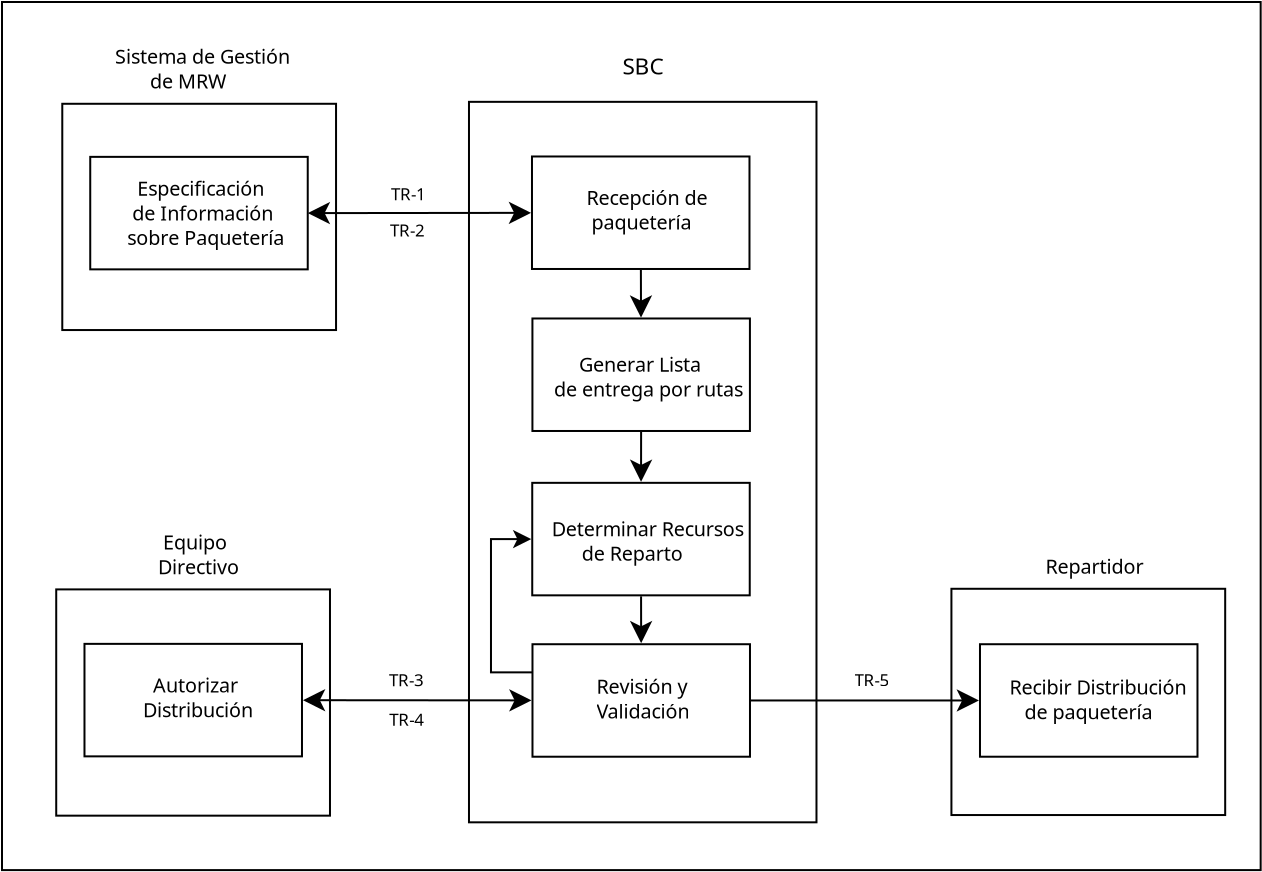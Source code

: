 <?xml version="1.0" encoding="UTF-8"?>
<dia:diagram xmlns:dia="http://www.lysator.liu.se/~alla/dia/">
  <dia:layer name="Fondo" visible="true" active="true">
    <dia:object type="Flowchart - Box" version="0" id="O0">
      <dia:attribute name="obj_pos">
        <dia:point val="18.251,9.67"/>
      </dia:attribute>
      <dia:attribute name="obj_bb">
        <dia:rectangle val="18.201,9.62;81.233,53.125"/>
      </dia:attribute>
      <dia:attribute name="elem_corner">
        <dia:point val="18.251,9.67"/>
      </dia:attribute>
      <dia:attribute name="elem_width">
        <dia:real val="62.933"/>
      </dia:attribute>
      <dia:attribute name="elem_height">
        <dia:real val="43.405"/>
      </dia:attribute>
      <dia:attribute name="show_background">
        <dia:boolean val="true"/>
      </dia:attribute>
      <dia:attribute name="padding">
        <dia:real val="0.5"/>
      </dia:attribute>
      <dia:attribute name="text">
        <dia:composite type="text">
          <dia:attribute name="string">
            <dia:string>##</dia:string>
          </dia:attribute>
          <dia:attribute name="font">
            <dia:font family="sans" style="0" name="Helvetica"/>
          </dia:attribute>
          <dia:attribute name="height">
            <dia:real val="0.8"/>
          </dia:attribute>
          <dia:attribute name="pos">
            <dia:point val="49.717,31.567"/>
          </dia:attribute>
          <dia:attribute name="color">
            <dia:color val="#000000"/>
          </dia:attribute>
          <dia:attribute name="alignment">
            <dia:enum val="1"/>
          </dia:attribute>
        </dia:composite>
      </dia:attribute>
    </dia:object>
    <dia:object type="Flowchart - Box" version="0" id="O1">
      <dia:attribute name="obj_pos">
        <dia:point val="65.722,39.009"/>
      </dia:attribute>
      <dia:attribute name="obj_bb">
        <dia:rectangle val="65.671,38.959;79.459,50.371"/>
      </dia:attribute>
      <dia:attribute name="elem_corner">
        <dia:point val="65.722,39.009"/>
      </dia:attribute>
      <dia:attribute name="elem_width">
        <dia:real val="13.688"/>
      </dia:attribute>
      <dia:attribute name="elem_height">
        <dia:real val="11.313"/>
      </dia:attribute>
      <dia:attribute name="show_background">
        <dia:boolean val="true"/>
      </dia:attribute>
      <dia:attribute name="padding">
        <dia:real val="0.5"/>
      </dia:attribute>
      <dia:attribute name="text">
        <dia:composite type="text">
          <dia:attribute name="string">
            <dia:string>##</dia:string>
          </dia:attribute>
          <dia:attribute name="font">
            <dia:font family="sans" style="0" name="Helvetica"/>
          </dia:attribute>
          <dia:attribute name="height">
            <dia:real val="0.8"/>
          </dia:attribute>
          <dia:attribute name="pos">
            <dia:point val="72.565,44.86"/>
          </dia:attribute>
          <dia:attribute name="color">
            <dia:color val="#000000"/>
          </dia:attribute>
          <dia:attribute name="alignment">
            <dia:enum val="1"/>
          </dia:attribute>
        </dia:composite>
      </dia:attribute>
    </dia:object>
    <dia:object type="Flowchart - Box" version="0" id="O2">
      <dia:attribute name="obj_pos">
        <dia:point val="20.962,39.04"/>
      </dia:attribute>
      <dia:attribute name="obj_bb">
        <dia:rectangle val="20.912,38.99;34.7,50.403"/>
      </dia:attribute>
      <dia:attribute name="elem_corner">
        <dia:point val="20.962,39.04"/>
      </dia:attribute>
      <dia:attribute name="elem_width">
        <dia:real val="13.688"/>
      </dia:attribute>
      <dia:attribute name="elem_height">
        <dia:real val="11.313"/>
      </dia:attribute>
      <dia:attribute name="show_background">
        <dia:boolean val="true"/>
      </dia:attribute>
      <dia:attribute name="padding">
        <dia:real val="0.5"/>
      </dia:attribute>
      <dia:attribute name="text">
        <dia:composite type="text">
          <dia:attribute name="string">
            <dia:string>##</dia:string>
          </dia:attribute>
          <dia:attribute name="font">
            <dia:font family="sans" style="0" name="Helvetica"/>
          </dia:attribute>
          <dia:attribute name="height">
            <dia:real val="0.8"/>
          </dia:attribute>
          <dia:attribute name="pos">
            <dia:point val="27.806,44.891"/>
          </dia:attribute>
          <dia:attribute name="color">
            <dia:color val="#000000"/>
          </dia:attribute>
          <dia:attribute name="alignment">
            <dia:enum val="1"/>
          </dia:attribute>
        </dia:composite>
      </dia:attribute>
    </dia:object>
    <dia:object type="Flowchart - Box" version="0" id="O3">
      <dia:attribute name="obj_pos">
        <dia:point val="21.265,14.759"/>
      </dia:attribute>
      <dia:attribute name="obj_bb">
        <dia:rectangle val="21.215,14.709;35.003,26.121"/>
      </dia:attribute>
      <dia:attribute name="elem_corner">
        <dia:point val="21.265,14.759"/>
      </dia:attribute>
      <dia:attribute name="elem_width">
        <dia:real val="13.688"/>
      </dia:attribute>
      <dia:attribute name="elem_height">
        <dia:real val="11.313"/>
      </dia:attribute>
      <dia:attribute name="show_background">
        <dia:boolean val="true"/>
      </dia:attribute>
      <dia:attribute name="padding">
        <dia:real val="0.5"/>
      </dia:attribute>
      <dia:attribute name="text">
        <dia:composite type="text">
          <dia:attribute name="string">
            <dia:string>##</dia:string>
          </dia:attribute>
          <dia:attribute name="font">
            <dia:font family="sans" style="0" name="Helvetica"/>
          </dia:attribute>
          <dia:attribute name="height">
            <dia:real val="0.8"/>
          </dia:attribute>
          <dia:attribute name="pos">
            <dia:point val="28.109,20.61"/>
          </dia:attribute>
          <dia:attribute name="color">
            <dia:color val="#000000"/>
          </dia:attribute>
          <dia:attribute name="alignment">
            <dia:enum val="1"/>
          </dia:attribute>
        </dia:composite>
      </dia:attribute>
    </dia:object>
    <dia:object type="Flowchart - Box" version="0" id="O4">
      <dia:attribute name="obj_pos">
        <dia:point val="41.6,14.662"/>
      </dia:attribute>
      <dia:attribute name="obj_bb">
        <dia:rectangle val="41.55,14.613;59.025,50.736"/>
      </dia:attribute>
      <dia:attribute name="elem_corner">
        <dia:point val="41.6,14.662"/>
      </dia:attribute>
      <dia:attribute name="elem_width">
        <dia:real val="17.375"/>
      </dia:attribute>
      <dia:attribute name="elem_height">
        <dia:real val="36.024"/>
      </dia:attribute>
      <dia:attribute name="show_background">
        <dia:boolean val="true"/>
      </dia:attribute>
      <dia:attribute name="padding">
        <dia:real val="0.5"/>
      </dia:attribute>
      <dia:attribute name="text">
        <dia:composite type="text">
          <dia:attribute name="string">
            <dia:string>##</dia:string>
          </dia:attribute>
          <dia:attribute name="font">
            <dia:font family="sans" style="0" name="Helvetica"/>
          </dia:attribute>
          <dia:attribute name="height">
            <dia:real val="0.8"/>
          </dia:attribute>
          <dia:attribute name="pos">
            <dia:point val="50.288,32.87"/>
          </dia:attribute>
          <dia:attribute name="color">
            <dia:color val="#000000"/>
          </dia:attribute>
          <dia:attribute name="alignment">
            <dia:enum val="1"/>
          </dia:attribute>
        </dia:composite>
      </dia:attribute>
    </dia:object>
    <dia:object type="Flowchart - Box" version="0" id="O5">
      <dia:attribute name="obj_pos">
        <dia:point val="22.663,17.413"/>
      </dia:attribute>
      <dia:attribute name="obj_bb">
        <dia:rectangle val="22.613,17.363;33.587,23.087"/>
      </dia:attribute>
      <dia:attribute name="elem_corner">
        <dia:point val="22.663,17.413"/>
      </dia:attribute>
      <dia:attribute name="elem_width">
        <dia:real val="10.875"/>
      </dia:attribute>
      <dia:attribute name="elem_height">
        <dia:real val="5.625"/>
      </dia:attribute>
      <dia:attribute name="show_background">
        <dia:boolean val="true"/>
      </dia:attribute>
      <dia:attribute name="padding">
        <dia:real val="0.5"/>
      </dia:attribute>
      <dia:attribute name="text">
        <dia:composite type="text">
          <dia:attribute name="string">
            <dia:string>##</dia:string>
          </dia:attribute>
          <dia:attribute name="font">
            <dia:font family="sans" style="0" name="Helvetica"/>
          </dia:attribute>
          <dia:attribute name="height">
            <dia:real val="0.8"/>
          </dia:attribute>
          <dia:attribute name="pos">
            <dia:point val="28.1,20.42"/>
          </dia:attribute>
          <dia:attribute name="color">
            <dia:color val="#000000"/>
          </dia:attribute>
          <dia:attribute name="alignment">
            <dia:enum val="1"/>
          </dia:attribute>
        </dia:composite>
      </dia:attribute>
    </dia:object>
    <dia:object type="Flowchart - Box" version="0" id="O6">
      <dia:attribute name="obj_pos">
        <dia:point val="22.375,41.763"/>
      </dia:attribute>
      <dia:attribute name="obj_bb">
        <dia:rectangle val="22.325,41.712;33.3,47.438"/>
      </dia:attribute>
      <dia:attribute name="elem_corner">
        <dia:point val="22.375,41.763"/>
      </dia:attribute>
      <dia:attribute name="elem_width">
        <dia:real val="10.875"/>
      </dia:attribute>
      <dia:attribute name="elem_height">
        <dia:real val="5.625"/>
      </dia:attribute>
      <dia:attribute name="show_background">
        <dia:boolean val="true"/>
      </dia:attribute>
      <dia:attribute name="padding">
        <dia:real val="0.5"/>
      </dia:attribute>
      <dia:attribute name="text">
        <dia:composite type="text">
          <dia:attribute name="string">
            <dia:string>##</dia:string>
          </dia:attribute>
          <dia:attribute name="font">
            <dia:font family="sans" style="0" name="Helvetica"/>
          </dia:attribute>
          <dia:attribute name="height">
            <dia:real val="0.8"/>
          </dia:attribute>
          <dia:attribute name="pos">
            <dia:point val="27.812,44.77"/>
          </dia:attribute>
          <dia:attribute name="color">
            <dia:color val="#000000"/>
          </dia:attribute>
          <dia:attribute name="alignment">
            <dia:enum val="1"/>
          </dia:attribute>
        </dia:composite>
      </dia:attribute>
    </dia:object>
    <dia:object type="Flowchart - Box" version="0" id="O7">
      <dia:attribute name="obj_pos">
        <dia:point val="67.15,41.781"/>
      </dia:attribute>
      <dia:attribute name="obj_bb">
        <dia:rectangle val="67.1,41.731;78.075,47.456"/>
      </dia:attribute>
      <dia:attribute name="elem_corner">
        <dia:point val="67.15,41.781"/>
      </dia:attribute>
      <dia:attribute name="elem_width">
        <dia:real val="10.875"/>
      </dia:attribute>
      <dia:attribute name="elem_height">
        <dia:real val="5.625"/>
      </dia:attribute>
      <dia:attribute name="show_background">
        <dia:boolean val="true"/>
      </dia:attribute>
      <dia:attribute name="padding">
        <dia:real val="0.5"/>
      </dia:attribute>
      <dia:attribute name="text">
        <dia:composite type="text">
          <dia:attribute name="string">
            <dia:string>##</dia:string>
          </dia:attribute>
          <dia:attribute name="font">
            <dia:font family="sans" style="0" name="Helvetica"/>
          </dia:attribute>
          <dia:attribute name="height">
            <dia:real val="0.8"/>
          </dia:attribute>
          <dia:attribute name="pos">
            <dia:point val="72.588,44.789"/>
          </dia:attribute>
          <dia:attribute name="color">
            <dia:color val="#000000"/>
          </dia:attribute>
          <dia:attribute name="alignment">
            <dia:enum val="1"/>
          </dia:attribute>
        </dia:composite>
      </dia:attribute>
    </dia:object>
    <dia:object type="Flowchart - Box" version="0" id="O8">
      <dia:attribute name="obj_pos">
        <dia:point val="44.775,41.781"/>
      </dia:attribute>
      <dia:attribute name="obj_bb">
        <dia:rectangle val="44.725,41.731;55.7,47.456"/>
      </dia:attribute>
      <dia:attribute name="elem_corner">
        <dia:point val="44.775,41.781"/>
      </dia:attribute>
      <dia:attribute name="elem_width">
        <dia:real val="10.875"/>
      </dia:attribute>
      <dia:attribute name="elem_height">
        <dia:real val="5.625"/>
      </dia:attribute>
      <dia:attribute name="show_background">
        <dia:boolean val="true"/>
      </dia:attribute>
      <dia:attribute name="padding">
        <dia:real val="0.5"/>
      </dia:attribute>
      <dia:attribute name="text">
        <dia:composite type="text">
          <dia:attribute name="string">
            <dia:string>##</dia:string>
          </dia:attribute>
          <dia:attribute name="font">
            <dia:font family="sans" style="0" name="Helvetica"/>
          </dia:attribute>
          <dia:attribute name="height">
            <dia:real val="0.8"/>
          </dia:attribute>
          <dia:attribute name="pos">
            <dia:point val="50.212,44.789"/>
          </dia:attribute>
          <dia:attribute name="color">
            <dia:color val="#000000"/>
          </dia:attribute>
          <dia:attribute name="alignment">
            <dia:enum val="1"/>
          </dia:attribute>
        </dia:composite>
      </dia:attribute>
    </dia:object>
    <dia:object type="Flowchart - Box" version="0" id="O9">
      <dia:attribute name="obj_pos">
        <dia:point val="44.763,33.712"/>
      </dia:attribute>
      <dia:attribute name="obj_bb">
        <dia:rectangle val="44.712,33.663;55.688,39.388"/>
      </dia:attribute>
      <dia:attribute name="elem_corner">
        <dia:point val="44.763,33.712"/>
      </dia:attribute>
      <dia:attribute name="elem_width">
        <dia:real val="10.875"/>
      </dia:attribute>
      <dia:attribute name="elem_height">
        <dia:real val="5.625"/>
      </dia:attribute>
      <dia:attribute name="show_background">
        <dia:boolean val="true"/>
      </dia:attribute>
      <dia:attribute name="padding">
        <dia:real val="0.5"/>
      </dia:attribute>
      <dia:attribute name="text">
        <dia:composite type="text">
          <dia:attribute name="string">
            <dia:string>##</dia:string>
          </dia:attribute>
          <dia:attribute name="font">
            <dia:font family="sans" style="0" name="Helvetica"/>
          </dia:attribute>
          <dia:attribute name="height">
            <dia:real val="0.8"/>
          </dia:attribute>
          <dia:attribute name="pos">
            <dia:point val="50.2,36.72"/>
          </dia:attribute>
          <dia:attribute name="color">
            <dia:color val="#000000"/>
          </dia:attribute>
          <dia:attribute name="alignment">
            <dia:enum val="1"/>
          </dia:attribute>
        </dia:composite>
      </dia:attribute>
    </dia:object>
    <dia:object type="Flowchart - Box" version="0" id="O10">
      <dia:attribute name="obj_pos">
        <dia:point val="44.75,17.394"/>
      </dia:attribute>
      <dia:attribute name="obj_bb">
        <dia:rectangle val="44.7,17.344;55.675,23.069"/>
      </dia:attribute>
      <dia:attribute name="elem_corner">
        <dia:point val="44.75,17.394"/>
      </dia:attribute>
      <dia:attribute name="elem_width">
        <dia:real val="10.875"/>
      </dia:attribute>
      <dia:attribute name="elem_height">
        <dia:real val="5.625"/>
      </dia:attribute>
      <dia:attribute name="show_background">
        <dia:boolean val="true"/>
      </dia:attribute>
      <dia:attribute name="padding">
        <dia:real val="0.5"/>
      </dia:attribute>
      <dia:attribute name="text">
        <dia:composite type="text">
          <dia:attribute name="string">
            <dia:string>##</dia:string>
          </dia:attribute>
          <dia:attribute name="font">
            <dia:font family="sans" style="0" name="Helvetica"/>
          </dia:attribute>
          <dia:attribute name="height">
            <dia:real val="0.8"/>
          </dia:attribute>
          <dia:attribute name="pos">
            <dia:point val="50.188,20.401"/>
          </dia:attribute>
          <dia:attribute name="color">
            <dia:color val="#000000"/>
          </dia:attribute>
          <dia:attribute name="alignment">
            <dia:enum val="1"/>
          </dia:attribute>
        </dia:composite>
      </dia:attribute>
    </dia:object>
    <dia:object type="Standard - Line" version="0" id="O11">
      <dia:attribute name="obj_pos">
        <dia:point val="33.538,20.225"/>
      </dia:attribute>
      <dia:attribute name="obj_bb">
        <dia:rectangle val="33.487,19.652;44.754,20.785"/>
      </dia:attribute>
      <dia:attribute name="conn_endpoints">
        <dia:point val="33.538,20.225"/>
        <dia:point val="44.704,20.212"/>
      </dia:attribute>
      <dia:attribute name="numcp">
        <dia:int val="1"/>
      </dia:attribute>
      <dia:attribute name="start_arrow">
        <dia:enum val="22"/>
      </dia:attribute>
      <dia:attribute name="start_arrow_length">
        <dia:real val="0.9"/>
      </dia:attribute>
      <dia:attribute name="start_arrow_width">
        <dia:real val="0.9"/>
      </dia:attribute>
      <dia:attribute name="end_arrow">
        <dia:enum val="22"/>
      </dia:attribute>
      <dia:attribute name="end_arrow_length">
        <dia:real val="0.9"/>
      </dia:attribute>
      <dia:attribute name="end_arrow_width">
        <dia:real val="0.9"/>
      </dia:attribute>
      <dia:connections>
        <dia:connection handle="0" to="O5" connection="8"/>
        <dia:connection handle="1" to="O10" connection="16"/>
      </dia:connections>
    </dia:object>
    <dia:object type="Standard - Line" version="0" id="O12">
      <dia:attribute name="obj_pos">
        <dia:point val="44.726,44.589"/>
      </dia:attribute>
      <dia:attribute name="obj_bb">
        <dia:rectangle val="33.249,44.019;44.776,45.15"/>
      </dia:attribute>
      <dia:attribute name="conn_endpoints">
        <dia:point val="44.726,44.589"/>
        <dia:point val="33.299,44.58"/>
      </dia:attribute>
      <dia:attribute name="numcp">
        <dia:int val="1"/>
      </dia:attribute>
      <dia:attribute name="start_arrow">
        <dia:enum val="22"/>
      </dia:attribute>
      <dia:attribute name="start_arrow_length">
        <dia:real val="0.9"/>
      </dia:attribute>
      <dia:attribute name="start_arrow_width">
        <dia:real val="0.9"/>
      </dia:attribute>
      <dia:attribute name="end_arrow">
        <dia:enum val="22"/>
      </dia:attribute>
      <dia:attribute name="end_arrow_length">
        <dia:real val="0.9"/>
      </dia:attribute>
      <dia:attribute name="end_arrow_width">
        <dia:real val="0.9"/>
      </dia:attribute>
      <dia:connections>
        <dia:connection handle="0" to="O8" connection="16"/>
        <dia:connection handle="1" to="O6" connection="16"/>
      </dia:connections>
    </dia:object>
    <dia:object type="Standard - Line" version="0" id="O13">
      <dia:attribute name="obj_pos">
        <dia:point val="55.7,44.594"/>
      </dia:attribute>
      <dia:attribute name="obj_bb">
        <dia:rectangle val="55.65,44.032;67.212,45.156"/>
      </dia:attribute>
      <dia:attribute name="conn_endpoints">
        <dia:point val="55.7,44.594"/>
        <dia:point val="67.1,44.594"/>
      </dia:attribute>
      <dia:attribute name="numcp">
        <dia:int val="1"/>
      </dia:attribute>
      <dia:attribute name="end_arrow">
        <dia:enum val="22"/>
      </dia:attribute>
      <dia:attribute name="end_arrow_length">
        <dia:real val="0.9"/>
      </dia:attribute>
      <dia:attribute name="end_arrow_width">
        <dia:real val="0.9"/>
      </dia:attribute>
      <dia:connections>
        <dia:connection handle="0" to="O8" connection="16"/>
        <dia:connection handle="1" to="O7" connection="16"/>
      </dia:connections>
    </dia:object>
    <dia:object type="Standard - Text" version="1" id="O14">
      <dia:attribute name="obj_pos">
        <dia:point val="49.717,31.372"/>
      </dia:attribute>
      <dia:attribute name="obj_bb">
        <dia:rectangle val="49.717,30.777;49.717,31.522"/>
      </dia:attribute>
      <dia:attribute name="text">
        <dia:composite type="text">
          <dia:attribute name="string">
            <dia:string>##</dia:string>
          </dia:attribute>
          <dia:attribute name="font">
            <dia:font family="sans" style="0" name="Helvetica"/>
          </dia:attribute>
          <dia:attribute name="height">
            <dia:real val="0.8"/>
          </dia:attribute>
          <dia:attribute name="pos">
            <dia:point val="49.717,31.372"/>
          </dia:attribute>
          <dia:attribute name="color">
            <dia:color val="#000000"/>
          </dia:attribute>
          <dia:attribute name="alignment">
            <dia:enum val="0"/>
          </dia:attribute>
        </dia:composite>
      </dia:attribute>
      <dia:attribute name="valign">
        <dia:enum val="3"/>
      </dia:attribute>
      <dia:connections>
        <dia:connection handle="0" to="O0" connection="16"/>
      </dia:connections>
    </dia:object>
    <dia:object type="Standard - Text" version="1" id="O15">
      <dia:attribute name="obj_pos">
        <dia:point val="37.707,19.577"/>
      </dia:attribute>
      <dia:attribute name="obj_bb">
        <dia:rectangle val="37.707,18.79;39.66,19.777"/>
      </dia:attribute>
      <dia:attribute name="text">
        <dia:composite type="text">
          <dia:attribute name="string">
            <dia:string>#TR-1#</dia:string>
          </dia:attribute>
          <dia:attribute name="font">
            <dia:font family="sans" style="0" name="Helvetica"/>
          </dia:attribute>
          <dia:attribute name="height">
            <dia:real val="1.058"/>
          </dia:attribute>
          <dia:attribute name="pos">
            <dia:point val="37.707,19.577"/>
          </dia:attribute>
          <dia:attribute name="color">
            <dia:color val="#000000"/>
          </dia:attribute>
          <dia:attribute name="alignment">
            <dia:enum val="0"/>
          </dia:attribute>
        </dia:composite>
      </dia:attribute>
      <dia:attribute name="valign">
        <dia:enum val="3"/>
      </dia:attribute>
    </dia:object>
    <dia:object type="Standard - Text" version="1" id="O16">
      <dia:attribute name="obj_pos">
        <dia:point val="37.645,21.39"/>
      </dia:attribute>
      <dia:attribute name="obj_bb">
        <dia:rectangle val="37.645,20.602;39.597,21.59"/>
      </dia:attribute>
      <dia:attribute name="text">
        <dia:composite type="text">
          <dia:attribute name="string">
            <dia:string>#TR-2#</dia:string>
          </dia:attribute>
          <dia:attribute name="font">
            <dia:font family="sans" style="0" name="Helvetica"/>
          </dia:attribute>
          <dia:attribute name="height">
            <dia:real val="1.058"/>
          </dia:attribute>
          <dia:attribute name="pos">
            <dia:point val="37.645,21.39"/>
          </dia:attribute>
          <dia:attribute name="color">
            <dia:color val="#000000"/>
          </dia:attribute>
          <dia:attribute name="alignment">
            <dia:enum val="0"/>
          </dia:attribute>
        </dia:composite>
      </dia:attribute>
      <dia:attribute name="valign">
        <dia:enum val="3"/>
      </dia:attribute>
    </dia:object>
    <dia:object type="Standard - Text" version="1" id="O17">
      <dia:attribute name="obj_pos">
        <dia:point val="37.607,43.887"/>
      </dia:attribute>
      <dia:attribute name="obj_bb">
        <dia:rectangle val="37.607,43.099;39.56,44.087"/>
      </dia:attribute>
      <dia:attribute name="text">
        <dia:composite type="text">
          <dia:attribute name="string">
            <dia:string>#TR-3#</dia:string>
          </dia:attribute>
          <dia:attribute name="font">
            <dia:font family="sans" style="0" name="Helvetica"/>
          </dia:attribute>
          <dia:attribute name="height">
            <dia:real val="1.058"/>
          </dia:attribute>
          <dia:attribute name="pos">
            <dia:point val="37.607,43.887"/>
          </dia:attribute>
          <dia:attribute name="color">
            <dia:color val="#000000"/>
          </dia:attribute>
          <dia:attribute name="alignment">
            <dia:enum val="0"/>
          </dia:attribute>
        </dia:composite>
      </dia:attribute>
      <dia:attribute name="valign">
        <dia:enum val="3"/>
      </dia:attribute>
    </dia:object>
    <dia:object type="Standard - Text" version="1" id="O18">
      <dia:attribute name="obj_pos">
        <dia:point val="37.617,45.855"/>
      </dia:attribute>
      <dia:attribute name="obj_bb">
        <dia:rectangle val="37.617,45.068;39.569,46.055"/>
      </dia:attribute>
      <dia:attribute name="text">
        <dia:composite type="text">
          <dia:attribute name="string">
            <dia:string>#TR-4#</dia:string>
          </dia:attribute>
          <dia:attribute name="font">
            <dia:font family="sans" style="0" name="Helvetica"/>
          </dia:attribute>
          <dia:attribute name="height">
            <dia:real val="1.058"/>
          </dia:attribute>
          <dia:attribute name="pos">
            <dia:point val="37.617,45.855"/>
          </dia:attribute>
          <dia:attribute name="color">
            <dia:color val="#000000"/>
          </dia:attribute>
          <dia:attribute name="alignment">
            <dia:enum val="0"/>
          </dia:attribute>
        </dia:composite>
      </dia:attribute>
      <dia:attribute name="valign">
        <dia:enum val="3"/>
      </dia:attribute>
    </dia:object>
    <dia:object type="Standard - Text" version="1" id="O19">
      <dia:attribute name="obj_pos">
        <dia:point val="60.876,43.887"/>
      </dia:attribute>
      <dia:attribute name="obj_bb">
        <dia:rectangle val="60.876,43.099;62.828,44.087"/>
      </dia:attribute>
      <dia:attribute name="text">
        <dia:composite type="text">
          <dia:attribute name="string">
            <dia:string>#TR-5#</dia:string>
          </dia:attribute>
          <dia:attribute name="font">
            <dia:font family="sans" style="0" name="Helvetica"/>
          </dia:attribute>
          <dia:attribute name="height">
            <dia:real val="1.058"/>
          </dia:attribute>
          <dia:attribute name="pos">
            <dia:point val="60.876,43.887"/>
          </dia:attribute>
          <dia:attribute name="color">
            <dia:color val="#000000"/>
          </dia:attribute>
          <dia:attribute name="alignment">
            <dia:enum val="0"/>
          </dia:attribute>
        </dia:composite>
      </dia:attribute>
      <dia:attribute name="valign">
        <dia:enum val="3"/>
      </dia:attribute>
    </dia:object>
    <dia:object type="Standard - Text" version="1" id="O20">
      <dia:attribute name="obj_pos">
        <dia:point val="24.51,19.355"/>
      </dia:attribute>
      <dia:attribute name="obj_bb">
        <dia:rectangle val="24.51,18.438;32.925,22.057"/>
      </dia:attribute>
      <dia:attribute name="text">
        <dia:composite type="text">
          <dia:attribute name="string">
            <dia:string>#  Especificación 
 de Información 
sobre Paquetería#</dia:string>
          </dia:attribute>
          <dia:attribute name="font">
            <dia:font family="sans" style="0" name="Helvetica"/>
          </dia:attribute>
          <dia:attribute name="height">
            <dia:real val="1.235"/>
          </dia:attribute>
          <dia:attribute name="pos">
            <dia:point val="24.51,19.355"/>
          </dia:attribute>
          <dia:attribute name="color">
            <dia:color val="#000000"/>
          </dia:attribute>
          <dia:attribute name="alignment">
            <dia:enum val="0"/>
          </dia:attribute>
        </dia:composite>
      </dia:attribute>
      <dia:attribute name="valign">
        <dia:enum val="3"/>
      </dia:attribute>
    </dia:object>
    <dia:object type="Standard - Text" version="1" id="O21">
      <dia:attribute name="obj_pos">
        <dia:point val="46.27,20.137"/>
      </dia:attribute>
      <dia:attribute name="obj_bb">
        <dia:rectangle val="46.27,19.219;46.27,20.369"/>
      </dia:attribute>
      <dia:attribute name="text">
        <dia:composite type="text">
          <dia:attribute name="string">
            <dia:string>##</dia:string>
          </dia:attribute>
          <dia:attribute name="font">
            <dia:font family="sans" style="0" name="Helvetica"/>
          </dia:attribute>
          <dia:attribute name="height">
            <dia:real val="1.235"/>
          </dia:attribute>
          <dia:attribute name="pos">
            <dia:point val="46.27,20.137"/>
          </dia:attribute>
          <dia:attribute name="color">
            <dia:color val="#000000"/>
          </dia:attribute>
          <dia:attribute name="alignment">
            <dia:enum val="0"/>
          </dia:attribute>
        </dia:composite>
      </dia:attribute>
      <dia:attribute name="valign">
        <dia:enum val="3"/>
      </dia:attribute>
    </dia:object>
    <dia:object type="Standard - Text" version="1" id="O22">
      <dia:attribute name="obj_pos">
        <dia:point val="46.217,28.73"/>
      </dia:attribute>
      <dia:attribute name="obj_bb">
        <dia:rectangle val="46.217,27.813;46.217,28.963"/>
      </dia:attribute>
      <dia:attribute name="text">
        <dia:composite type="text">
          <dia:attribute name="string">
            <dia:string>##</dia:string>
          </dia:attribute>
          <dia:attribute name="font">
            <dia:font family="sans" style="0" name="Helvetica"/>
          </dia:attribute>
          <dia:attribute name="height">
            <dia:real val="1.235"/>
          </dia:attribute>
          <dia:attribute name="pos">
            <dia:point val="46.217,28.73"/>
          </dia:attribute>
          <dia:attribute name="color">
            <dia:color val="#000000"/>
          </dia:attribute>
          <dia:attribute name="alignment">
            <dia:enum val="0"/>
          </dia:attribute>
        </dia:composite>
      </dia:attribute>
      <dia:attribute name="valign">
        <dia:enum val="3"/>
      </dia:attribute>
    </dia:object>
    <dia:object type="Standard - Text" version="1" id="O23">
      <dia:attribute name="obj_pos">
        <dia:point val="47.976,44.262"/>
      </dia:attribute>
      <dia:attribute name="obj_bb">
        <dia:rectangle val="47.976,43.344;53.086,45.729"/>
      </dia:attribute>
      <dia:attribute name="text">
        <dia:composite type="text">
          <dia:attribute name="string">
            <dia:string>#Revisión y
Validación#</dia:string>
          </dia:attribute>
          <dia:attribute name="font">
            <dia:font family="sans" style="0" name="Helvetica"/>
          </dia:attribute>
          <dia:attribute name="height">
            <dia:real val="1.235"/>
          </dia:attribute>
          <dia:attribute name="pos">
            <dia:point val="47.976,44.262"/>
          </dia:attribute>
          <dia:attribute name="color">
            <dia:color val="#000000"/>
          </dia:attribute>
          <dia:attribute name="alignment">
            <dia:enum val="0"/>
          </dia:attribute>
        </dia:composite>
      </dia:attribute>
      <dia:attribute name="valign">
        <dia:enum val="3"/>
      </dia:attribute>
    </dia:object>
    <dia:object type="Standard - Text" version="1" id="O24">
      <dia:attribute name="obj_pos">
        <dia:point val="26.048,37.043"/>
      </dia:attribute>
      <dia:attribute name="obj_bb">
        <dia:rectangle val="26.048,36.125;30.49,38.51"/>
      </dia:attribute>
      <dia:attribute name="text">
        <dia:composite type="text">
          <dia:attribute name="string">
            <dia:string># Equipo
Directivo#</dia:string>
          </dia:attribute>
          <dia:attribute name="font">
            <dia:font family="sans" style="0" name="Helvetica"/>
          </dia:attribute>
          <dia:attribute name="height">
            <dia:real val="1.235"/>
          </dia:attribute>
          <dia:attribute name="pos">
            <dia:point val="26.048,37.043"/>
          </dia:attribute>
          <dia:attribute name="color">
            <dia:color val="#000000"/>
          </dia:attribute>
          <dia:attribute name="alignment">
            <dia:enum val="0"/>
          </dia:attribute>
        </dia:composite>
      </dia:attribute>
      <dia:attribute name="valign">
        <dia:enum val="3"/>
      </dia:attribute>
    </dia:object>
    <dia:object type="Standard - Text" version="1" id="O25">
      <dia:attribute name="obj_pos">
        <dia:point val="70.432,38.262"/>
      </dia:attribute>
      <dia:attribute name="obj_bb">
        <dia:rectangle val="70.432,37.344;75.662,38.494"/>
      </dia:attribute>
      <dia:attribute name="text">
        <dia:composite type="text">
          <dia:attribute name="string">
            <dia:string>#Repartidor#</dia:string>
          </dia:attribute>
          <dia:attribute name="font">
            <dia:font family="sans" style="0" name="Helvetica"/>
          </dia:attribute>
          <dia:attribute name="height">
            <dia:real val="1.235"/>
          </dia:attribute>
          <dia:attribute name="pos">
            <dia:point val="70.432,38.262"/>
          </dia:attribute>
          <dia:attribute name="color">
            <dia:color val="#000000"/>
          </dia:attribute>
          <dia:attribute name="alignment">
            <dia:enum val="0"/>
          </dia:attribute>
        </dia:composite>
      </dia:attribute>
      <dia:attribute name="valign">
        <dia:enum val="3"/>
      </dia:attribute>
    </dia:object>
    <dia:object type="Standard - Text" version="1" id="O26">
      <dia:attribute name="obj_pos">
        <dia:point val="49.279,13.296"/>
      </dia:attribute>
      <dia:attribute name="obj_bb">
        <dia:rectangle val="49.279,12.246;51.562,13.564"/>
      </dia:attribute>
      <dia:attribute name="text">
        <dia:composite type="text">
          <dia:attribute name="string">
            <dia:string>#SBC#</dia:string>
          </dia:attribute>
          <dia:attribute name="font">
            <dia:font family="sans" style="0" name="Helvetica"/>
          </dia:attribute>
          <dia:attribute name="height">
            <dia:real val="1.411"/>
          </dia:attribute>
          <dia:attribute name="pos">
            <dia:point val="49.279,13.296"/>
          </dia:attribute>
          <dia:attribute name="color">
            <dia:color val="#000000"/>
          </dia:attribute>
          <dia:attribute name="alignment">
            <dia:enum val="0"/>
          </dia:attribute>
        </dia:composite>
      </dia:attribute>
      <dia:attribute name="valign">
        <dia:enum val="3"/>
      </dia:attribute>
    </dia:object>
    <dia:object type="Standard - Text" version="1" id="O27">
      <dia:attribute name="obj_pos">
        <dia:point val="47.471,19.815"/>
      </dia:attribute>
      <dia:attribute name="obj_bb">
        <dia:rectangle val="47.471,18.897;54.139,22.517"/>
      </dia:attribute>
      <dia:attribute name="text">
        <dia:composite type="text">
          <dia:attribute name="string">
            <dia:string>#Recepción de
 paquetería
#</dia:string>
          </dia:attribute>
          <dia:attribute name="font">
            <dia:font family="sans" style="0" name="Helvetica"/>
          </dia:attribute>
          <dia:attribute name="height">
            <dia:real val="1.235"/>
          </dia:attribute>
          <dia:attribute name="pos">
            <dia:point val="47.471,19.815"/>
          </dia:attribute>
          <dia:attribute name="color">
            <dia:color val="#000000"/>
          </dia:attribute>
          <dia:attribute name="alignment">
            <dia:enum val="0"/>
          </dia:attribute>
        </dia:composite>
      </dia:attribute>
      <dia:attribute name="valign">
        <dia:enum val="3"/>
      </dia:attribute>
    </dia:object>
    <dia:object type="Standard - Text" version="1" id="O28">
      <dia:attribute name="obj_pos">
        <dia:point val="23.895,12.762"/>
      </dia:attribute>
      <dia:attribute name="obj_bb">
        <dia:rectangle val="23.895,11.844;33.52,14.229"/>
      </dia:attribute>
      <dia:attribute name="text">
        <dia:composite type="text">
          <dia:attribute name="string">
            <dia:string>#Sistema de Gestión
       de MRW#</dia:string>
          </dia:attribute>
          <dia:attribute name="font">
            <dia:font family="sans" style="0" name="Helvetica"/>
          </dia:attribute>
          <dia:attribute name="height">
            <dia:real val="1.235"/>
          </dia:attribute>
          <dia:attribute name="pos">
            <dia:point val="23.895,12.762"/>
          </dia:attribute>
          <dia:attribute name="color">
            <dia:color val="#000000"/>
          </dia:attribute>
          <dia:attribute name="alignment">
            <dia:enum val="0"/>
          </dia:attribute>
        </dia:composite>
      </dia:attribute>
      <dia:attribute name="valign">
        <dia:enum val="3"/>
      </dia:attribute>
    </dia:object>
    <dia:object type="Standard - Line" version="0" id="O29">
      <dia:attribute name="obj_pos">
        <dia:point val="50.202,25.451"/>
      </dia:attribute>
      <dia:attribute name="obj_bb">
        <dia:rectangle val="49.637,23.012;50.76,25.501"/>
      </dia:attribute>
      <dia:attribute name="conn_endpoints">
        <dia:point val="50.202,25.451"/>
        <dia:point val="50.195,23.062"/>
      </dia:attribute>
      <dia:attribute name="numcp">
        <dia:int val="1"/>
      </dia:attribute>
      <dia:attribute name="start_arrow">
        <dia:enum val="22"/>
      </dia:attribute>
      <dia:attribute name="start_arrow_length">
        <dia:real val="0.9"/>
      </dia:attribute>
      <dia:attribute name="start_arrow_width">
        <dia:real val="0.9"/>
      </dia:attribute>
      <dia:connections>
        <dia:connection handle="0" to="O31" connection="16"/>
        <dia:connection handle="1" to="O10" connection="16"/>
      </dia:connections>
    </dia:object>
    <dia:object type="Standard - Line" version="0" id="O30">
      <dia:attribute name="obj_pos">
        <dia:point val="50.208,41.731"/>
      </dia:attribute>
      <dia:attribute name="obj_bb">
        <dia:rectangle val="49.645,39.338;50.768,41.781"/>
      </dia:attribute>
      <dia:attribute name="conn_endpoints">
        <dia:point val="50.208,41.731"/>
        <dia:point val="50.204,39.388"/>
      </dia:attribute>
      <dia:attribute name="numcp">
        <dia:int val="1"/>
      </dia:attribute>
      <dia:attribute name="start_arrow">
        <dia:enum val="22"/>
      </dia:attribute>
      <dia:attribute name="start_arrow_length">
        <dia:real val="0.9"/>
      </dia:attribute>
      <dia:attribute name="start_arrow_width">
        <dia:real val="0.9"/>
      </dia:attribute>
      <dia:connections>
        <dia:connection handle="0" to="O8" connection="16"/>
        <dia:connection handle="1" to="O9" connection="16"/>
      </dia:connections>
    </dia:object>
    <dia:object type="Flowchart - Box" version="0" id="O31">
      <dia:attribute name="obj_pos">
        <dia:point val="44.772,25.494"/>
      </dia:attribute>
      <dia:attribute name="obj_bb">
        <dia:rectangle val="44.722,25.444;55.697,31.169"/>
      </dia:attribute>
      <dia:attribute name="elem_corner">
        <dia:point val="44.772,25.494"/>
      </dia:attribute>
      <dia:attribute name="elem_width">
        <dia:real val="10.875"/>
      </dia:attribute>
      <dia:attribute name="elem_height">
        <dia:real val="5.625"/>
      </dia:attribute>
      <dia:attribute name="show_background">
        <dia:boolean val="true"/>
      </dia:attribute>
      <dia:attribute name="padding">
        <dia:real val="0.5"/>
      </dia:attribute>
      <dia:attribute name="text">
        <dia:composite type="text">
          <dia:attribute name="string">
            <dia:string>##</dia:string>
          </dia:attribute>
          <dia:attribute name="font">
            <dia:font family="sans" style="0" name="Helvetica"/>
          </dia:attribute>
          <dia:attribute name="height">
            <dia:real val="0.8"/>
          </dia:attribute>
          <dia:attribute name="pos">
            <dia:point val="50.209,28.501"/>
          </dia:attribute>
          <dia:attribute name="color">
            <dia:color val="#000000"/>
          </dia:attribute>
          <dia:attribute name="alignment">
            <dia:enum val="1"/>
          </dia:attribute>
        </dia:composite>
      </dia:attribute>
    </dia:object>
    <dia:object type="Standard - Line" version="0" id="O32">
      <dia:attribute name="obj_pos">
        <dia:point val="50.203,33.663"/>
      </dia:attribute>
      <dia:attribute name="obj_bb">
        <dia:rectangle val="49.643,31.119;50.766,33.713"/>
      </dia:attribute>
      <dia:attribute name="conn_endpoints">
        <dia:point val="50.203,33.663"/>
        <dia:point val="50.206,31.169"/>
      </dia:attribute>
      <dia:attribute name="numcp">
        <dia:int val="1"/>
      </dia:attribute>
      <dia:attribute name="start_arrow">
        <dia:enum val="22"/>
      </dia:attribute>
      <dia:attribute name="start_arrow_length">
        <dia:real val="0.9"/>
      </dia:attribute>
      <dia:attribute name="start_arrow_width">
        <dia:real val="0.9"/>
      </dia:attribute>
      <dia:connections>
        <dia:connection handle="0" to="O9" connection="16"/>
        <dia:connection handle="1" to="O31" connection="16"/>
      </dia:connections>
    </dia:object>
    <dia:object type="Standard - Text" version="1" id="O33">
      <dia:attribute name="obj_pos">
        <dia:point val="45.856,28.159"/>
      </dia:attribute>
      <dia:attribute name="obj_bb">
        <dia:rectangle val="45.856,27.241;56.076,29.626"/>
      </dia:attribute>
      <dia:attribute name="text">
        <dia:composite type="text">
          <dia:attribute name="string">
            <dia:string>#     Generar Lista 
de entrega por rutas#</dia:string>
          </dia:attribute>
          <dia:attribute name="font">
            <dia:font family="sans" style="0" name="Helvetica"/>
          </dia:attribute>
          <dia:attribute name="height">
            <dia:real val="1.235"/>
          </dia:attribute>
          <dia:attribute name="pos">
            <dia:point val="45.856,28.159"/>
          </dia:attribute>
          <dia:attribute name="color">
            <dia:color val="#000000"/>
          </dia:attribute>
          <dia:attribute name="alignment">
            <dia:enum val="0"/>
          </dia:attribute>
        </dia:composite>
      </dia:attribute>
      <dia:attribute name="valign">
        <dia:enum val="3"/>
      </dia:attribute>
    </dia:object>
    <dia:object type="Standard - Text" version="1" id="O34">
      <dia:attribute name="obj_pos">
        <dia:point val="45.74,36.377"/>
      </dia:attribute>
      <dia:attribute name="obj_bb">
        <dia:rectangle val="45.74,35.46;56.195,37.844"/>
      </dia:attribute>
      <dia:attribute name="text">
        <dia:composite type="text">
          <dia:attribute name="string">
            <dia:string>#Determinar Recursos
      de Reparto#</dia:string>
          </dia:attribute>
          <dia:attribute name="font">
            <dia:font family="sans" style="0" name="Helvetica"/>
          </dia:attribute>
          <dia:attribute name="height">
            <dia:real val="1.235"/>
          </dia:attribute>
          <dia:attribute name="pos">
            <dia:point val="45.74,36.377"/>
          </dia:attribute>
          <dia:attribute name="color">
            <dia:color val="#000000"/>
          </dia:attribute>
          <dia:attribute name="alignment">
            <dia:enum val="0"/>
          </dia:attribute>
        </dia:composite>
      </dia:attribute>
      <dia:attribute name="valign">
        <dia:enum val="3"/>
      </dia:attribute>
    </dia:object>
    <dia:object type="Standard - Text" version="1" id="O35">
      <dia:attribute name="obj_pos">
        <dia:point val="25.307,44.199"/>
      </dia:attribute>
      <dia:attribute name="obj_bb">
        <dia:rectangle val="25.307,43.282;31.225,45.666"/>
      </dia:attribute>
      <dia:attribute name="text">
        <dia:composite type="text">
          <dia:attribute name="string">
            <dia:string>#  Autorizar
Distribución#</dia:string>
          </dia:attribute>
          <dia:attribute name="font">
            <dia:font family="sans" style="0" name="Helvetica"/>
          </dia:attribute>
          <dia:attribute name="height">
            <dia:real val="1.235"/>
          </dia:attribute>
          <dia:attribute name="pos">
            <dia:point val="25.307,44.199"/>
          </dia:attribute>
          <dia:attribute name="color">
            <dia:color val="#000000"/>
          </dia:attribute>
          <dia:attribute name="alignment">
            <dia:enum val="0"/>
          </dia:attribute>
        </dia:composite>
      </dia:attribute>
      <dia:attribute name="valign">
        <dia:enum val="3"/>
      </dia:attribute>
    </dia:object>
    <dia:object type="Standard - Text" version="1" id="O36">
      <dia:attribute name="obj_pos">
        <dia:point val="68.629,44.293"/>
      </dia:attribute>
      <dia:attribute name="obj_bb">
        <dia:rectangle val="68.629,43.375;78.279,45.76"/>
      </dia:attribute>
      <dia:attribute name="text">
        <dia:composite type="text">
          <dia:attribute name="string">
            <dia:string>#Recibir Distribución
   de paquetería#</dia:string>
          </dia:attribute>
          <dia:attribute name="font">
            <dia:font family="sans" style="0" name="Helvetica"/>
          </dia:attribute>
          <dia:attribute name="height">
            <dia:real val="1.235"/>
          </dia:attribute>
          <dia:attribute name="pos">
            <dia:point val="68.629,44.293"/>
          </dia:attribute>
          <dia:attribute name="color">
            <dia:color val="#000000"/>
          </dia:attribute>
          <dia:attribute name="alignment">
            <dia:enum val="0"/>
          </dia:attribute>
        </dia:composite>
      </dia:attribute>
      <dia:attribute name="valign">
        <dia:enum val="3"/>
      </dia:attribute>
    </dia:object>
    <dia:object type="Standard - ZigZagLine" version="1" id="O37">
      <dia:attribute name="obj_pos">
        <dia:point val="44.775,43.188"/>
      </dia:attribute>
      <dia:attribute name="obj_bb">
        <dia:rectangle val="42.65,36.063;44.825,43.237"/>
      </dia:attribute>
      <dia:attribute name="orth_points">
        <dia:point val="44.775,43.188"/>
        <dia:point val="42.7,43.188"/>
        <dia:point val="42.7,36.525"/>
        <dia:point val="44.713,36.525"/>
      </dia:attribute>
      <dia:attribute name="orth_orient">
        <dia:enum val="0"/>
        <dia:enum val="1"/>
        <dia:enum val="0"/>
      </dia:attribute>
      <dia:attribute name="autorouting">
        <dia:boolean val="false"/>
      </dia:attribute>
      <dia:attribute name="end_arrow">
        <dia:enum val="22"/>
      </dia:attribute>
      <dia:attribute name="end_arrow_length">
        <dia:real val="0.7"/>
      </dia:attribute>
      <dia:attribute name="end_arrow_width">
        <dia:real val="0.7"/>
      </dia:attribute>
      <dia:connections>
        <dia:connection handle="0" to="O8" connection="5"/>
        <dia:connection handle="1" to="O9" connection="16"/>
      </dia:connections>
    </dia:object>
  </dia:layer>
</dia:diagram>
